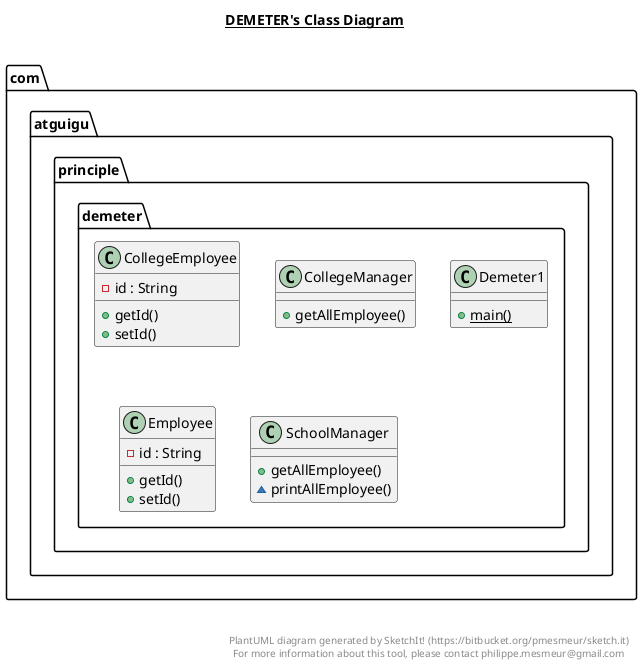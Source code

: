 @startuml

title __DEMETER's Class Diagram__\n

  namespace com.atguigu.principle.demeter {
    class com.atguigu.principle.demeter.CollegeEmployee {
        - id : String
        + getId()
        + setId()
    }

    class com.atguigu.principle.demeter.CollegeManager {
        + getAllEmployee()
    }

    class com.atguigu.principle.demeter.Demeter1 {
        {static} + main()
    }

    class com.atguigu.principle.demeter.Employee {
        - id : String
        + getId()
        + setId()
    }

    class com.atguigu.principle.demeter.SchoolManager {
        + getAllEmployee()
        ~ printAllEmployee()
    }
  }
  



right footer


PlantUML diagram generated by SketchIt! (https://bitbucket.org/pmesmeur/sketch.it)
For more information about this tool, please contact philippe.mesmeur@gmail.com
endfooter

@enduml

